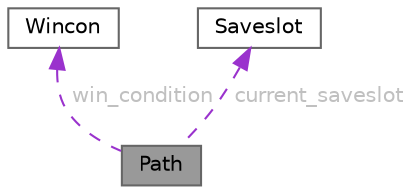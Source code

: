 digraph "Path"
{
 // LATEX_PDF_SIZE
  bgcolor="transparent";
  edge [fontname=Helvetica,fontsize=10,labelfontname=Helvetica,labelfontsize=10];
  node [fontname=Helvetica,fontsize=10,shape=box,height=0.2,width=0.4];
  Node1 [id="Node000001",label="Path",height=0.2,width=0.4,color="gray40", fillcolor="grey60", style="filled", fontcolor="black",tooltip="Holds the state of game progression."];
  Node2 -> Node1 [id="edge1_Node000001_Node000002",dir="back",color="darkorchid3",style="dashed",tooltip=" ",label=" win_condition",fontcolor="grey" ];
  Node2 [id="Node000002",label="Wincon",height=0.2,width=0.4,color="gray40", fillcolor="white", style="filled",URL="$structWincon.html",tooltip="Defines the entity initialised from a winconClass."];
  Node3 -> Node1 [id="edge2_Node000001_Node000003",dir="back",color="darkorchid3",style="dashed",tooltip=" ",label=" current_saveslot",fontcolor="grey" ];
  Node3 [id="Node000003",label="Saveslot",height=0.2,width=0.4,color="gray40", fillcolor="white", style="filled",URL="$structSaveslot.html",tooltip="Holds arguments for a saveslot."];
}
